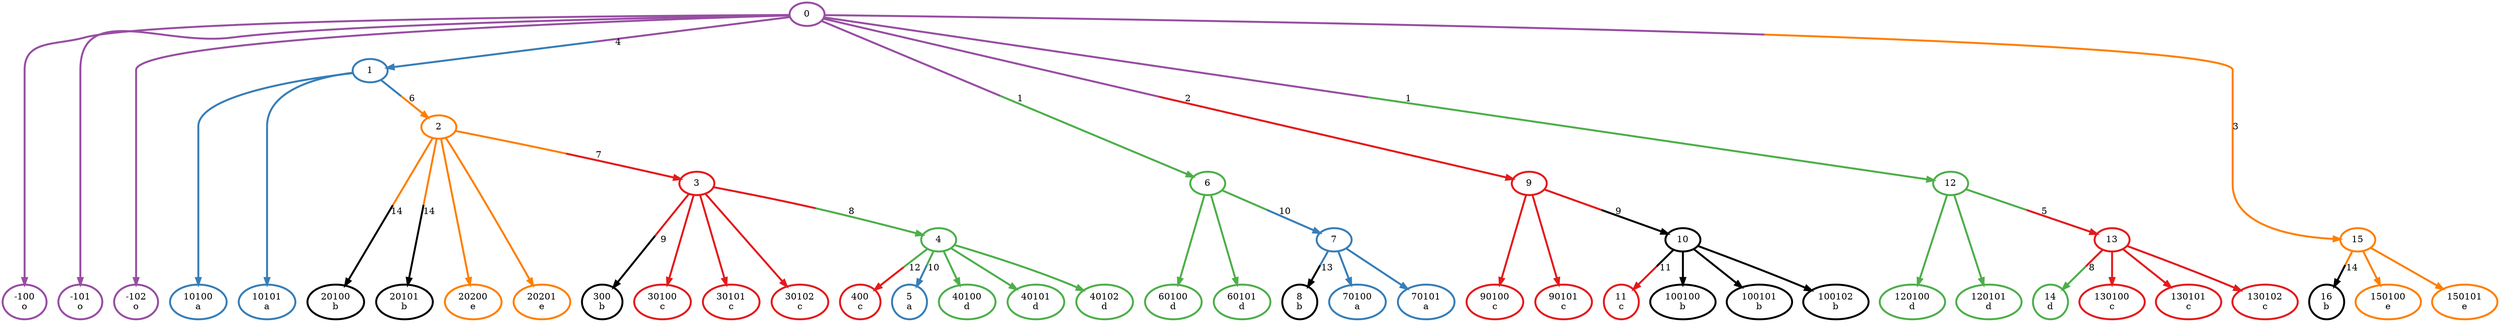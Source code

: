 digraph T {
	{
		rank=same
		0 [penwidth=3,colorscheme=set19,color=4,label="-100\no"]
		1 [penwidth=3,colorscheme=set19,color=4,label="-101\no"]
		2 [penwidth=3,colorscheme=set19,color=4,label="-102\no"]
		3 [penwidth=3,colorscheme=set19,color=2,label="10100\na"]
		4 [penwidth=3,colorscheme=set19,color=2,label="10101\na"]
		5 [penwidth=3,colorscheme=set19,color=3,label="60100\nd"]
		6 [penwidth=3,colorscheme=set19,color=3,label="60101\nd"]
		7 [penwidth=3,colorscheme=set19,color=1,label="90100\nc"]
		8 [penwidth=3,colorscheme=set19,color=1,label="90101\nc"]
		9 [penwidth=3,colorscheme=set19,color=3,label="120100\nd"]
		10 [penwidth=3,colorscheme=set19,color=3,label="120101\nd"]
		11 [penwidth=3,colorscheme=set19,color=0,label="16\nb"]
		12 [penwidth=3,colorscheme=set19,color=5,label="150100\ne"]
		13 [penwidth=3,colorscheme=set19,color=5,label="150101\ne"]
		14 [penwidth=3,colorscheme=set19,color=0,label="20100\nb"]
		15 [penwidth=3,colorscheme=set19,color=0,label="20101\nb"]
		16 [penwidth=3,colorscheme=set19,color=5,label="20200\ne"]
		17 [penwidth=3,colorscheme=set19,color=5,label="20201\ne"]
		18 [penwidth=3,colorscheme=set19,color=0,label="300\nb"]
		19 [penwidth=3,colorscheme=set19,color=1,label="30100\nc"]
		20 [penwidth=3,colorscheme=set19,color=1,label="30101\nc"]
		21 [penwidth=3,colorscheme=set19,color=1,label="30102\nc"]
		22 [penwidth=3,colorscheme=set19,color=1,label="400\nc"]
		23 [penwidth=3,colorscheme=set19,color=2,label="5\na"]
		24 [penwidth=3,colorscheme=set19,color=3,label="40100\nd"]
		25 [penwidth=3,colorscheme=set19,color=3,label="40101\nd"]
		26 [penwidth=3,colorscheme=set19,color=3,label="40102\nd"]
		27 [penwidth=3,colorscheme=set19,color=0,label="8\nb"]
		28 [penwidth=3,colorscheme=set19,color=2,label="70100\na"]
		29 [penwidth=3,colorscheme=set19,color=2,label="70101\na"]
		30 [penwidth=3,colorscheme=set19,color=1,label="11\nc"]
		31 [penwidth=3,colorscheme=set19,color=0,label="100100\nb"]
		32 [penwidth=3,colorscheme=set19,color=0,label="100101\nb"]
		33 [penwidth=3,colorscheme=set19,color=0,label="100102\nb"]
		34 [penwidth=3,colorscheme=set19,color=3,label="14\nd"]
		35 [penwidth=3,colorscheme=set19,color=1,label="130100\nc"]
		36 [penwidth=3,colorscheme=set19,color=1,label="130101\nc"]
		37 [penwidth=3,colorscheme=set19,color=1,label="130102\nc"]
	}
	38 [penwidth=3,colorscheme=set19,color=4,label="0"]
	39 [penwidth=3,colorscheme=set19,color=2,label="1"]
	40 [penwidth=3,colorscheme=set19,color=3,label="6"]
	41 [penwidth=3,colorscheme=set19,color=1,label="9"]
	42 [penwidth=3,colorscheme=set19,color=3,label="12"]
	43 [penwidth=3,colorscheme=set19,color=5,label="15"]
	44 [penwidth=3,colorscheme=set19,color=5,label="2"]
	45 [penwidth=3,colorscheme=set19,color=2,label="7"]
	46 [penwidth=3,colorscheme=set19,color=0,label="10"]
	47 [penwidth=3,colorscheme=set19,color=1,label="13"]
	48 [penwidth=3,colorscheme=set19,color=1,label="3"]
	49 [penwidth=3,colorscheme=set19,color=3,label="4"]
	38 -> 39 [penwidth=3,colorscheme=set19,color="4;0.5:2",label="4"]
	38 -> 40 [penwidth=3,colorscheme=set19,color="4;0.5:3",label="1"]
	38 -> 41 [penwidth=3,colorscheme=set19,color="4;0.5:1",label="2"]
	38 -> 42 [penwidth=3,colorscheme=set19,color="4;0.5:3",label="1"]
	38 -> 43 [penwidth=3,colorscheme=set19,color="4;0.5:5",label="3"]
	38 -> 0 [penwidth=3,colorscheme=set19,color="4;0.5:4"]
	38 -> 1 [penwidth=3,colorscheme=set19,color="4;0.5:4"]
	38 -> 2 [penwidth=3,colorscheme=set19,color="4;0.5:4"]
	39 -> 44 [penwidth=3,colorscheme=set19,color="2;0.5:5",label="6"]
	39 -> 3 [penwidth=3,colorscheme=set19,color="2;0.5:2"]
	39 -> 4 [penwidth=3,colorscheme=set19,color="2;0.5:2"]
	40 -> 45 [penwidth=3,colorscheme=set19,color="3;0.5:2",label="10"]
	40 -> 5 [penwidth=3,colorscheme=set19,color="3;0.5:3"]
	40 -> 6 [penwidth=3,colorscheme=set19,color="3;0.5:3"]
	41 -> 46 [penwidth=3,colorscheme=set19,color="1;0.5:0",label="9"]
	41 -> 7 [penwidth=3,colorscheme=set19,color="1;0.5:1"]
	41 -> 8 [penwidth=3,colorscheme=set19,color="1;0.5:1"]
	42 -> 47 [penwidth=3,colorscheme=set19,color="3;0.5:1",label="5"]
	42 -> 9 [penwidth=3,colorscheme=set19,color="3;0.5:3"]
	42 -> 10 [penwidth=3,colorscheme=set19,color="3;0.5:3"]
	43 -> 11 [penwidth=3,colorscheme=set19,color="5;0.5:0",label="14"]
	43 -> 12 [penwidth=3,colorscheme=set19,color="5;0.5:5"]
	43 -> 13 [penwidth=3,colorscheme=set19,color="5;0.5:5"]
	44 -> 48 [penwidth=3,colorscheme=set19,color="5;0.5:1",label="7"]
	44 -> 14 [penwidth=3,colorscheme=set19,color="5;0.5:0",label="14"]
	44 -> 15 [penwidth=3,colorscheme=set19,color="5;0.5:0",label="14"]
	44 -> 16 [penwidth=3,colorscheme=set19,color="5;0.5:5"]
	44 -> 17 [penwidth=3,colorscheme=set19,color="5;0.5:5"]
	45 -> 27 [penwidth=3,colorscheme=set19,color="2;0.5:0",label="13"]
	45 -> 28 [penwidth=3,colorscheme=set19,color="2;0.5:2"]
	45 -> 29 [penwidth=3,colorscheme=set19,color="2;0.5:2"]
	46 -> 30 [penwidth=3,colorscheme=set19,color="0;0.5:1",label="11"]
	46 -> 31 [penwidth=3,colorscheme=set19,color="0;0.5:0"]
	46 -> 32 [penwidth=3,colorscheme=set19,color="0;0.5:0"]
	46 -> 33 [penwidth=3,colorscheme=set19,color="0;0.5:0"]
	47 -> 34 [penwidth=3,colorscheme=set19,color="1;0.5:3",label="8"]
	47 -> 35 [penwidth=3,colorscheme=set19,color="1;0.5:1"]
	47 -> 36 [penwidth=3,colorscheme=set19,color="1;0.5:1"]
	47 -> 37 [penwidth=3,colorscheme=set19,color="1;0.5:1"]
	48 -> 18 [penwidth=3,colorscheme=set19,color="1;0.5:0",label="9"]
	48 -> 49 [penwidth=3,colorscheme=set19,color="1;0.5:3",label="8"]
	48 -> 19 [penwidth=3,colorscheme=set19,color="1;0.5:1"]
	48 -> 20 [penwidth=3,colorscheme=set19,color="1;0.5:1"]
	48 -> 21 [penwidth=3,colorscheme=set19,color="1;0.5:1"]
	49 -> 22 [penwidth=3,colorscheme=set19,color="3;0.5:1",label="12"]
	49 -> 23 [penwidth=3,colorscheme=set19,color="3;0.5:2",label="10"]
	49 -> 24 [penwidth=3,colorscheme=set19,color="3;0.5:3"]
	49 -> 25 [penwidth=3,colorscheme=set19,color="3;0.5:3"]
	49 -> 26 [penwidth=3,colorscheme=set19,color="3;0.5:3"]
}
